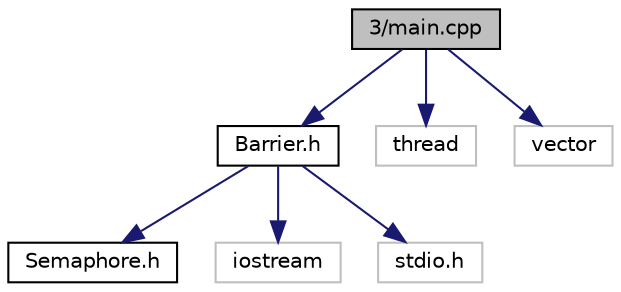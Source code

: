 digraph "3/main.cpp"
{
 // LATEX_PDF_SIZE
  edge [fontname="Helvetica",fontsize="10",labelfontname="Helvetica",labelfontsize="10"];
  node [fontname="Helvetica",fontsize="10",shape=record];
  Node1 [label="3/main.cpp",height=0.2,width=0.4,color="black", fillcolor="grey75", style="filled", fontcolor="black",tooltip="A Test Driver class for thread management through barriers (lab 3)"];
  Node1 -> Node2 [color="midnightblue",fontsize="10",style="solid"];
  Node2 [label="Barrier.h",height=0.2,width=0.4,color="black", fillcolor="white", style="filled",URL="$3_2Barrier_8h_source.html",tooltip=" "];
  Node2 -> Node3 [color="midnightblue",fontsize="10",style="solid"];
  Node3 [label="Semaphore.h",height=0.2,width=0.4,color="black", fillcolor="white", style="filled",URL="$3_2Semaphore_8h_source.html",tooltip=" "];
  Node2 -> Node4 [color="midnightblue",fontsize="10",style="solid"];
  Node4 [label="iostream",height=0.2,width=0.4,color="grey75", fillcolor="white", style="filled",tooltip=" "];
  Node2 -> Node5 [color="midnightblue",fontsize="10",style="solid"];
  Node5 [label="stdio.h",height=0.2,width=0.4,color="grey75", fillcolor="white", style="filled",tooltip=" "];
  Node1 -> Node6 [color="midnightblue",fontsize="10",style="solid"];
  Node6 [label="thread",height=0.2,width=0.4,color="grey75", fillcolor="white", style="filled",tooltip=" "];
  Node1 -> Node7 [color="midnightblue",fontsize="10",style="solid"];
  Node7 [label="vector",height=0.2,width=0.4,color="grey75", fillcolor="white", style="filled",tooltip=" "];
}
